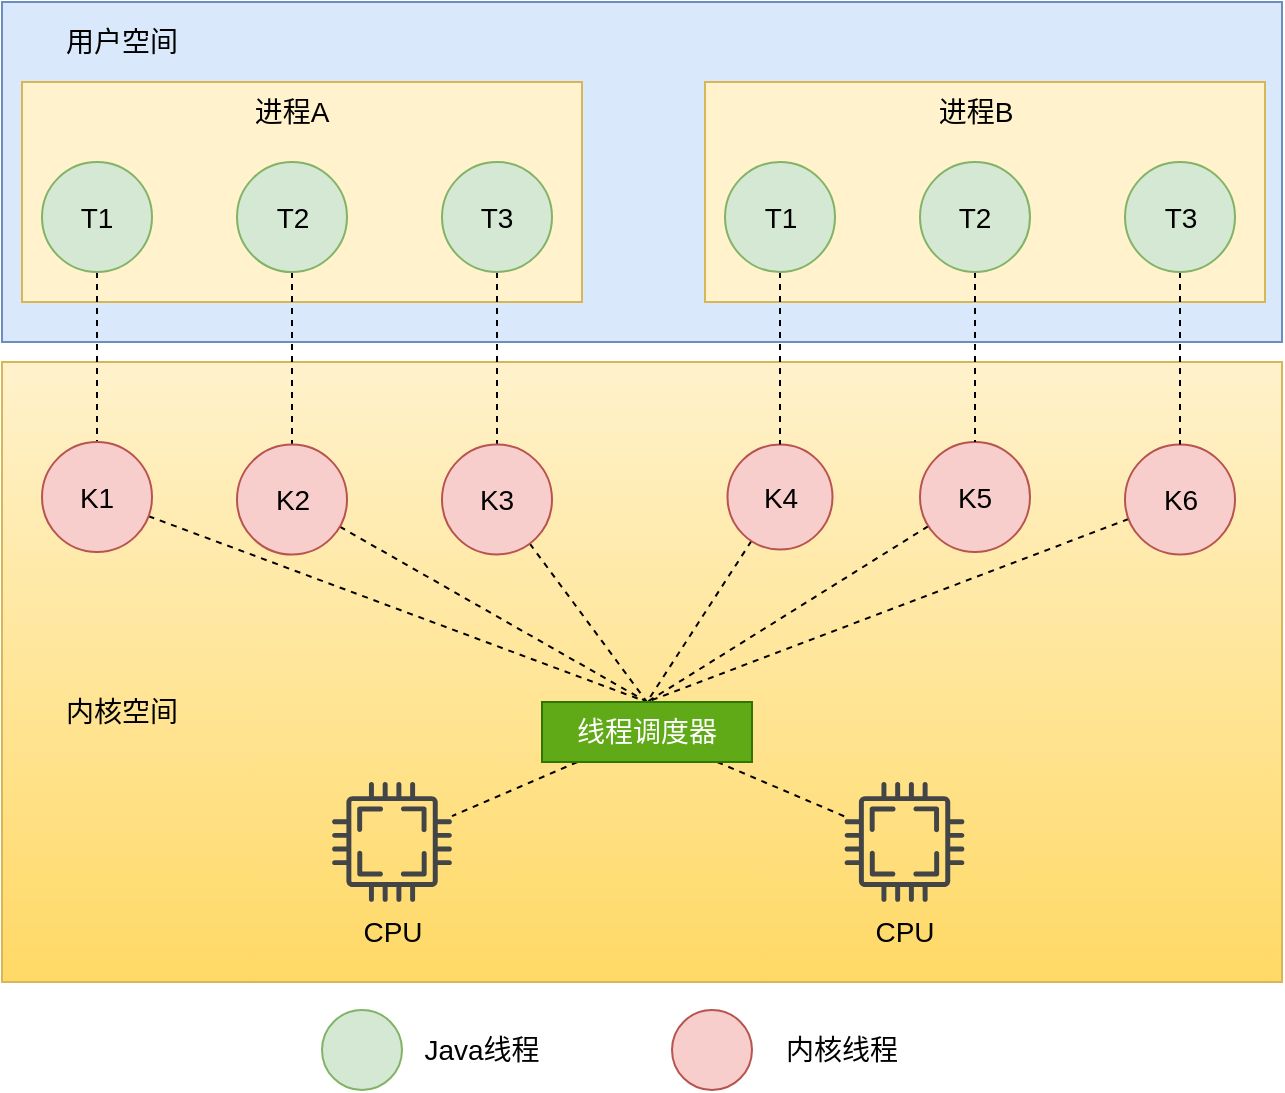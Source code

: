 <mxfile version="20.0.3" type="github"><diagram id="CH6_GdGZQqHg56gCqi-h" name="Page-1"><mxGraphModel dx="1833" dy="1010" grid="1" gridSize="10" guides="1" tooltips="1" connect="1" arrows="1" fold="1" page="1" pageScale="1" pageWidth="1169" pageHeight="1654" math="0" shadow="0"><root><mxCell id="0"/><mxCell id="1" parent="0"/><mxCell id="hQtVjCfp1K0N9oiAfhr5-50" value="" style="rounded=0;whiteSpace=wrap;html=1;fillColor=#dae8fc;strokeColor=#6c8ebf;fontSize=14;" parent="1" vertex="1"><mxGeometry x="360" y="300" width="640" height="170" as="geometry"/></mxCell><mxCell id="hQtVjCfp1K0N9oiAfhr5-25" value="" style="rounded=0;whiteSpace=wrap;html=1;fillColor=#fff2cc;strokeColor=#d6b656;fontSize=14;gradientColor=#ffd966;" parent="1" vertex="1"><mxGeometry x="360" y="480" width="640" height="310" as="geometry"/></mxCell><mxCell id="hQtVjCfp1K0N9oiAfhr5-2" value="" style="rounded=0;whiteSpace=wrap;html=1;fillColor=#fff2cc;strokeColor=#d6b656;fontSize=14;" parent="1" vertex="1"><mxGeometry x="370" y="340" width="280" height="110" as="geometry"/></mxCell><mxCell id="hQtVjCfp1K0N9oiAfhr5-16" style="edgeStyle=orthogonalEdgeStyle;rounded=0;orthogonalLoop=1;jettySize=auto;html=1;entryX=0.5;entryY=0;entryDx=0;entryDy=0;dashed=1;endArrow=none;endFill=0;fontSize=14;" parent="1" source="hQtVjCfp1K0N9oiAfhr5-3" target="hQtVjCfp1K0N9oiAfhr5-13" edge="1"><mxGeometry relative="1" as="geometry"/></mxCell><mxCell id="hQtVjCfp1K0N9oiAfhr5-3" value="T1" style="ellipse;whiteSpace=wrap;html=1;aspect=fixed;fillColor=#d5e8d4;strokeColor=#82b366;fontSize=14;" parent="1" vertex="1"><mxGeometry x="380" y="380" width="55" height="55" as="geometry"/></mxCell><mxCell id="hQtVjCfp1K0N9oiAfhr5-17" style="edgeStyle=orthogonalEdgeStyle;rounded=0;orthogonalLoop=1;jettySize=auto;html=1;entryX=0.5;entryY=0;entryDx=0;entryDy=0;dashed=1;endArrow=none;endFill=0;fontSize=14;" parent="1" source="hQtVjCfp1K0N9oiAfhr5-4" target="hQtVjCfp1K0N9oiAfhr5-14" edge="1"><mxGeometry relative="1" as="geometry"/></mxCell><mxCell id="hQtVjCfp1K0N9oiAfhr5-4" value="T2" style="ellipse;whiteSpace=wrap;html=1;aspect=fixed;fillColor=#d5e8d4;strokeColor=#82b366;fontSize=14;" parent="1" vertex="1"><mxGeometry x="477.5" y="380" width="55" height="55" as="geometry"/></mxCell><mxCell id="hQtVjCfp1K0N9oiAfhr5-18" style="edgeStyle=orthogonalEdgeStyle;rounded=0;orthogonalLoop=1;jettySize=auto;html=1;entryX=0.5;entryY=0;entryDx=0;entryDy=0;dashed=1;endArrow=none;endFill=0;fontSize=14;" parent="1" source="hQtVjCfp1K0N9oiAfhr5-5" target="hQtVjCfp1K0N9oiAfhr5-15" edge="1"><mxGeometry relative="1" as="geometry"/></mxCell><mxCell id="hQtVjCfp1K0N9oiAfhr5-5" value="T3" style="ellipse;whiteSpace=wrap;html=1;aspect=fixed;fillColor=#d5e8d4;strokeColor=#82b366;fontSize=14;" parent="1" vertex="1"><mxGeometry x="580" y="380" width="55" height="55" as="geometry"/></mxCell><mxCell id="hQtVjCfp1K0N9oiAfhr5-6" value="进程A" style="text;html=1;strokeColor=none;fillColor=none;align=center;verticalAlign=middle;whiteSpace=wrap;rounded=0;fontSize=14;" parent="1" vertex="1"><mxGeometry x="475" y="340" width="60" height="30" as="geometry"/></mxCell><mxCell id="hQtVjCfp1K0N9oiAfhr5-27" style="rounded=0;orthogonalLoop=1;jettySize=auto;html=1;entryX=0.5;entryY=0;entryDx=0;entryDy=0;dashed=1;endArrow=none;endFill=0;fontSize=14;" parent="1" source="hQtVjCfp1K0N9oiAfhr5-13" target="hQtVjCfp1K0N9oiAfhr5-26" edge="1"><mxGeometry relative="1" as="geometry"/></mxCell><mxCell id="hQtVjCfp1K0N9oiAfhr5-13" value="K1" style="ellipse;whiteSpace=wrap;html=1;aspect=fixed;fillColor=#f8cecc;strokeColor=#b85450;fontSize=14;" parent="1" vertex="1"><mxGeometry x="380" y="520" width="55" height="55" as="geometry"/></mxCell><mxCell id="hQtVjCfp1K0N9oiAfhr5-29" style="edgeStyle=none;rounded=0;orthogonalLoop=1;jettySize=auto;html=1;entryX=0.5;entryY=0;entryDx=0;entryDy=0;dashed=1;endArrow=none;endFill=0;fontSize=14;" parent="1" source="hQtVjCfp1K0N9oiAfhr5-14" target="hQtVjCfp1K0N9oiAfhr5-26" edge="1"><mxGeometry relative="1" as="geometry"/></mxCell><mxCell id="hQtVjCfp1K0N9oiAfhr5-14" value="K2" style="ellipse;whiteSpace=wrap;html=1;aspect=fixed;fillColor=#f8cecc;strokeColor=#b85450;fontSize=14;" parent="1" vertex="1"><mxGeometry x="477.5" y="521.25" width="55" height="55" as="geometry"/></mxCell><mxCell id="hQtVjCfp1K0N9oiAfhr5-30" style="edgeStyle=none;rounded=0;orthogonalLoop=1;jettySize=auto;html=1;entryX=0.5;entryY=0;entryDx=0;entryDy=0;dashed=1;endArrow=none;endFill=0;fontSize=14;" parent="1" source="hQtVjCfp1K0N9oiAfhr5-15" target="hQtVjCfp1K0N9oiAfhr5-26" edge="1"><mxGeometry relative="1" as="geometry"/></mxCell><mxCell id="hQtVjCfp1K0N9oiAfhr5-15" value="K3" style="ellipse;whiteSpace=wrap;html=1;aspect=fixed;fillColor=#f8cecc;strokeColor=#b85450;fontSize=14;" parent="1" vertex="1"><mxGeometry x="580" y="521.25" width="55" height="55" as="geometry"/></mxCell><mxCell id="hQtVjCfp1K0N9oiAfhr5-42" style="edgeStyle=none;rounded=0;orthogonalLoop=1;jettySize=auto;html=1;entryX=0.5;entryY=0;entryDx=0;entryDy=0;dashed=1;endArrow=none;endFill=0;fontSize=14;" parent="1" source="hQtVjCfp1K0N9oiAfhr5-19" target="hQtVjCfp1K0N9oiAfhr5-26" edge="1"><mxGeometry relative="1" as="geometry"/></mxCell><mxCell id="hQtVjCfp1K0N9oiAfhr5-19" value="K4" style="ellipse;whiteSpace=wrap;html=1;aspect=fixed;fillColor=#f8cecc;strokeColor=#b85450;fontSize=14;" parent="1" vertex="1"><mxGeometry x="722.75" y="521.25" width="52.5" height="52.5" as="geometry"/></mxCell><mxCell id="hQtVjCfp1K0N9oiAfhr5-43" style="edgeStyle=none;rounded=0;orthogonalLoop=1;jettySize=auto;html=1;entryX=0.5;entryY=0;entryDx=0;entryDy=0;dashed=1;endArrow=none;endFill=0;fontSize=14;" parent="1" source="hQtVjCfp1K0N9oiAfhr5-20" target="hQtVjCfp1K0N9oiAfhr5-26" edge="1"><mxGeometry relative="1" as="geometry"/></mxCell><mxCell id="hQtVjCfp1K0N9oiAfhr5-20" value="K5" style="ellipse;whiteSpace=wrap;html=1;aspect=fixed;fillColor=#f8cecc;strokeColor=#b85450;fontSize=14;" parent="1" vertex="1"><mxGeometry x="819" y="520" width="55" height="55" as="geometry"/></mxCell><mxCell id="hQtVjCfp1K0N9oiAfhr5-44" style="edgeStyle=none;rounded=0;orthogonalLoop=1;jettySize=auto;html=1;entryX=0.5;entryY=0;entryDx=0;entryDy=0;dashed=1;endArrow=none;endFill=0;fontSize=14;" parent="1" source="hQtVjCfp1K0N9oiAfhr5-21" target="hQtVjCfp1K0N9oiAfhr5-26" edge="1"><mxGeometry relative="1" as="geometry"/></mxCell><mxCell id="hQtVjCfp1K0N9oiAfhr5-21" value="K6" style="ellipse;whiteSpace=wrap;html=1;aspect=fixed;fillColor=#f8cecc;strokeColor=#b85450;fontSize=14;" parent="1" vertex="1"><mxGeometry x="921.5" y="521.25" width="55" height="55" as="geometry"/></mxCell><mxCell id="hQtVjCfp1K0N9oiAfhr5-47" style="edgeStyle=none;rounded=0;orthogonalLoop=1;jettySize=auto;html=1;dashed=1;endArrow=none;endFill=0;fontSize=14;" parent="1" source="hQtVjCfp1K0N9oiAfhr5-26" target="hQtVjCfp1K0N9oiAfhr5-46" edge="1"><mxGeometry relative="1" as="geometry"/></mxCell><mxCell id="hQtVjCfp1K0N9oiAfhr5-49" style="edgeStyle=none;rounded=0;orthogonalLoop=1;jettySize=auto;html=1;dashed=1;endArrow=none;endFill=0;fontSize=14;" parent="1" source="hQtVjCfp1K0N9oiAfhr5-26" target="hQtVjCfp1K0N9oiAfhr5-48" edge="1"><mxGeometry relative="1" as="geometry"/></mxCell><mxCell id="hQtVjCfp1K0N9oiAfhr5-26" value="线程调度器" style="rounded=0;whiteSpace=wrap;html=1;fillColor=#60a917;fontColor=#ffffff;strokeColor=#2D7600;fontSize=14;" parent="1" vertex="1"><mxGeometry x="630" y="650" width="105" height="30" as="geometry"/></mxCell><mxCell id="hQtVjCfp1K0N9oiAfhr5-28" style="edgeStyle=none;rounded=0;orthogonalLoop=1;jettySize=auto;html=1;exitX=0.5;exitY=1;exitDx=0;exitDy=0;dashed=1;endArrow=none;endFill=0;fontSize=14;" parent="1" source="hQtVjCfp1K0N9oiAfhr5-26" target="hQtVjCfp1K0N9oiAfhr5-26" edge="1"><mxGeometry relative="1" as="geometry"/></mxCell><mxCell id="hQtVjCfp1K0N9oiAfhr5-34" value="" style="rounded=0;whiteSpace=wrap;html=1;fillColor=#fff2cc;strokeColor=#d6b656;fontSize=14;" parent="1" vertex="1"><mxGeometry x="711.5" y="340" width="280" height="110" as="geometry"/></mxCell><mxCell id="hQtVjCfp1K0N9oiAfhr5-39" style="edgeStyle=none;rounded=0;orthogonalLoop=1;jettySize=auto;html=1;entryX=0.5;entryY=0;entryDx=0;entryDy=0;dashed=1;endArrow=none;endFill=0;fontSize=14;" parent="1" source="hQtVjCfp1K0N9oiAfhr5-35" target="hQtVjCfp1K0N9oiAfhr5-19" edge="1"><mxGeometry relative="1" as="geometry"/></mxCell><mxCell id="hQtVjCfp1K0N9oiAfhr5-35" value="T1" style="ellipse;whiteSpace=wrap;html=1;aspect=fixed;fillColor=#d5e8d4;strokeColor=#82b366;fontSize=14;" parent="1" vertex="1"><mxGeometry x="721.5" y="380" width="55" height="55" as="geometry"/></mxCell><mxCell id="hQtVjCfp1K0N9oiAfhr5-40" style="edgeStyle=none;rounded=0;orthogonalLoop=1;jettySize=auto;html=1;entryX=0.5;entryY=0;entryDx=0;entryDy=0;dashed=1;endArrow=none;endFill=0;fontSize=14;" parent="1" source="hQtVjCfp1K0N9oiAfhr5-36" target="hQtVjCfp1K0N9oiAfhr5-20" edge="1"><mxGeometry relative="1" as="geometry"/></mxCell><mxCell id="hQtVjCfp1K0N9oiAfhr5-36" value="T2" style="ellipse;whiteSpace=wrap;html=1;aspect=fixed;fillColor=#d5e8d4;strokeColor=#82b366;fontSize=14;" parent="1" vertex="1"><mxGeometry x="819" y="380" width="55" height="55" as="geometry"/></mxCell><mxCell id="hQtVjCfp1K0N9oiAfhr5-41" style="edgeStyle=none;rounded=0;orthogonalLoop=1;jettySize=auto;html=1;dashed=1;endArrow=none;endFill=0;fontSize=14;" parent="1" source="hQtVjCfp1K0N9oiAfhr5-37" target="hQtVjCfp1K0N9oiAfhr5-21" edge="1"><mxGeometry relative="1" as="geometry"/></mxCell><mxCell id="hQtVjCfp1K0N9oiAfhr5-37" value="T3" style="ellipse;whiteSpace=wrap;html=1;aspect=fixed;fillColor=#d5e8d4;strokeColor=#82b366;fontSize=14;" parent="1" vertex="1"><mxGeometry x="921.5" y="380" width="55" height="55" as="geometry"/></mxCell><mxCell id="hQtVjCfp1K0N9oiAfhr5-38" value="进程B" style="text;html=1;strokeColor=none;fillColor=none;align=center;verticalAlign=middle;whiteSpace=wrap;rounded=0;fontSize=14;" parent="1" vertex="1"><mxGeometry x="816.5" y="340" width="60" height="30" as="geometry"/></mxCell><mxCell id="hQtVjCfp1K0N9oiAfhr5-46" value="CPU" style="sketch=0;pointerEvents=1;shadow=0;dashed=0;html=1;strokeColor=none;fillColor=#434445;aspect=fixed;labelPosition=center;verticalLabelPosition=bottom;verticalAlign=top;align=center;outlineConnect=0;shape=mxgraph.vvd.cpu;fontSize=14;" parent="1" vertex="1"><mxGeometry x="525" y="690" width="60" height="60" as="geometry"/></mxCell><mxCell id="hQtVjCfp1K0N9oiAfhr5-48" value="CPU" style="sketch=0;pointerEvents=1;shadow=0;dashed=0;html=1;strokeColor=none;fillColor=#434445;aspect=fixed;labelPosition=center;verticalLabelPosition=bottom;verticalAlign=top;align=center;outlineConnect=0;shape=mxgraph.vvd.cpu;fontSize=14;" parent="1" vertex="1"><mxGeometry x="781.25" y="690" width="60" height="60" as="geometry"/></mxCell><mxCell id="hQtVjCfp1K0N9oiAfhr5-51" value="" style="ellipse;whiteSpace=wrap;html=1;aspect=fixed;fillColor=#d5e8d4;strokeColor=#82b366;fontSize=14;" parent="1" vertex="1"><mxGeometry x="520" y="804" width="40" height="40" as="geometry"/></mxCell><mxCell id="hQtVjCfp1K0N9oiAfhr5-52" value="Java线程" style="text;html=1;strokeColor=none;fillColor=none;align=center;verticalAlign=middle;whiteSpace=wrap;rounded=0;fontSize=14;" parent="1" vertex="1"><mxGeometry x="570" y="809" width="60" height="30" as="geometry"/></mxCell><mxCell id="hQtVjCfp1K0N9oiAfhr5-53" value="" style="ellipse;whiteSpace=wrap;html=1;aspect=fixed;fillColor=#f8cecc;strokeColor=#b85450;fontSize=14;" parent="1" vertex="1"><mxGeometry x="695" y="804" width="40" height="40" as="geometry"/></mxCell><mxCell id="hQtVjCfp1K0N9oiAfhr5-54" value="内核线程" style="text;html=1;strokeColor=none;fillColor=none;align=center;verticalAlign=middle;whiteSpace=wrap;rounded=0;fontSize=14;" parent="1" vertex="1"><mxGeometry x="750" y="809" width="60" height="30" as="geometry"/></mxCell><mxCell id="hQtVjCfp1K0N9oiAfhr5-55" value="内核空间" style="text;html=1;strokeColor=none;fillColor=none;align=center;verticalAlign=middle;whiteSpace=wrap;rounded=0;fontSize=14;" parent="1" vertex="1"><mxGeometry x="390" y="640" width="60" height="30" as="geometry"/></mxCell><mxCell id="hQtVjCfp1K0N9oiAfhr5-56" value="用户空间" style="text;html=1;strokeColor=none;fillColor=none;align=center;verticalAlign=middle;whiteSpace=wrap;rounded=0;fontSize=14;" parent="1" vertex="1"><mxGeometry x="390" y="305" width="60" height="30" as="geometry"/></mxCell></root></mxGraphModel></diagram></mxfile>